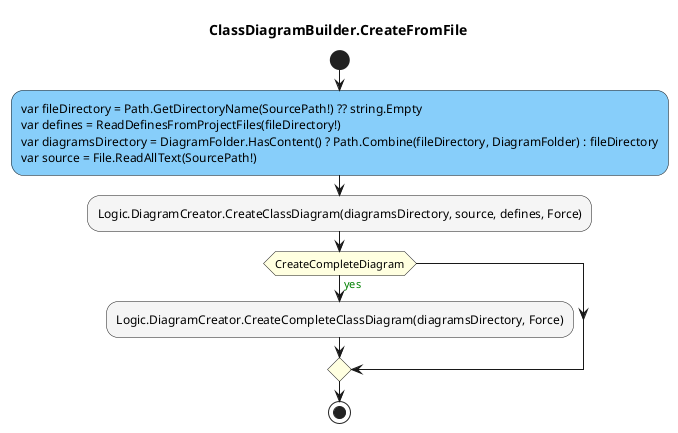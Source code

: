 @startuml ClassDiagramBuilder.CreateFromFile
title ClassDiagramBuilder.CreateFromFile
start
#LightSkyBlue:var fileDirectory = Path.GetDirectoryName(SourcePath!) ?? string.Empty\nvar defines = ReadDefinesFromProjectFiles(fileDirectory!)\nvar diagramsDirectory = DiagramFolder.HasContent() ? Path.Combine(fileDirectory, DiagramFolder) : fileDirectory\nvar source = File.ReadAllText(SourcePath!);
#WhiteSmoke:Logic.DiagramCreator.CreateClassDiagram(diagramsDirectory, source, defines, Force);
#LightYellow:if (CreateCompleteDiagram) then (<color:green>yes)
  #WhiteSmoke:Logic.DiagramCreator.CreateCompleteClassDiagram(diagramsDirectory, Force);
endif
stop
@enduml
